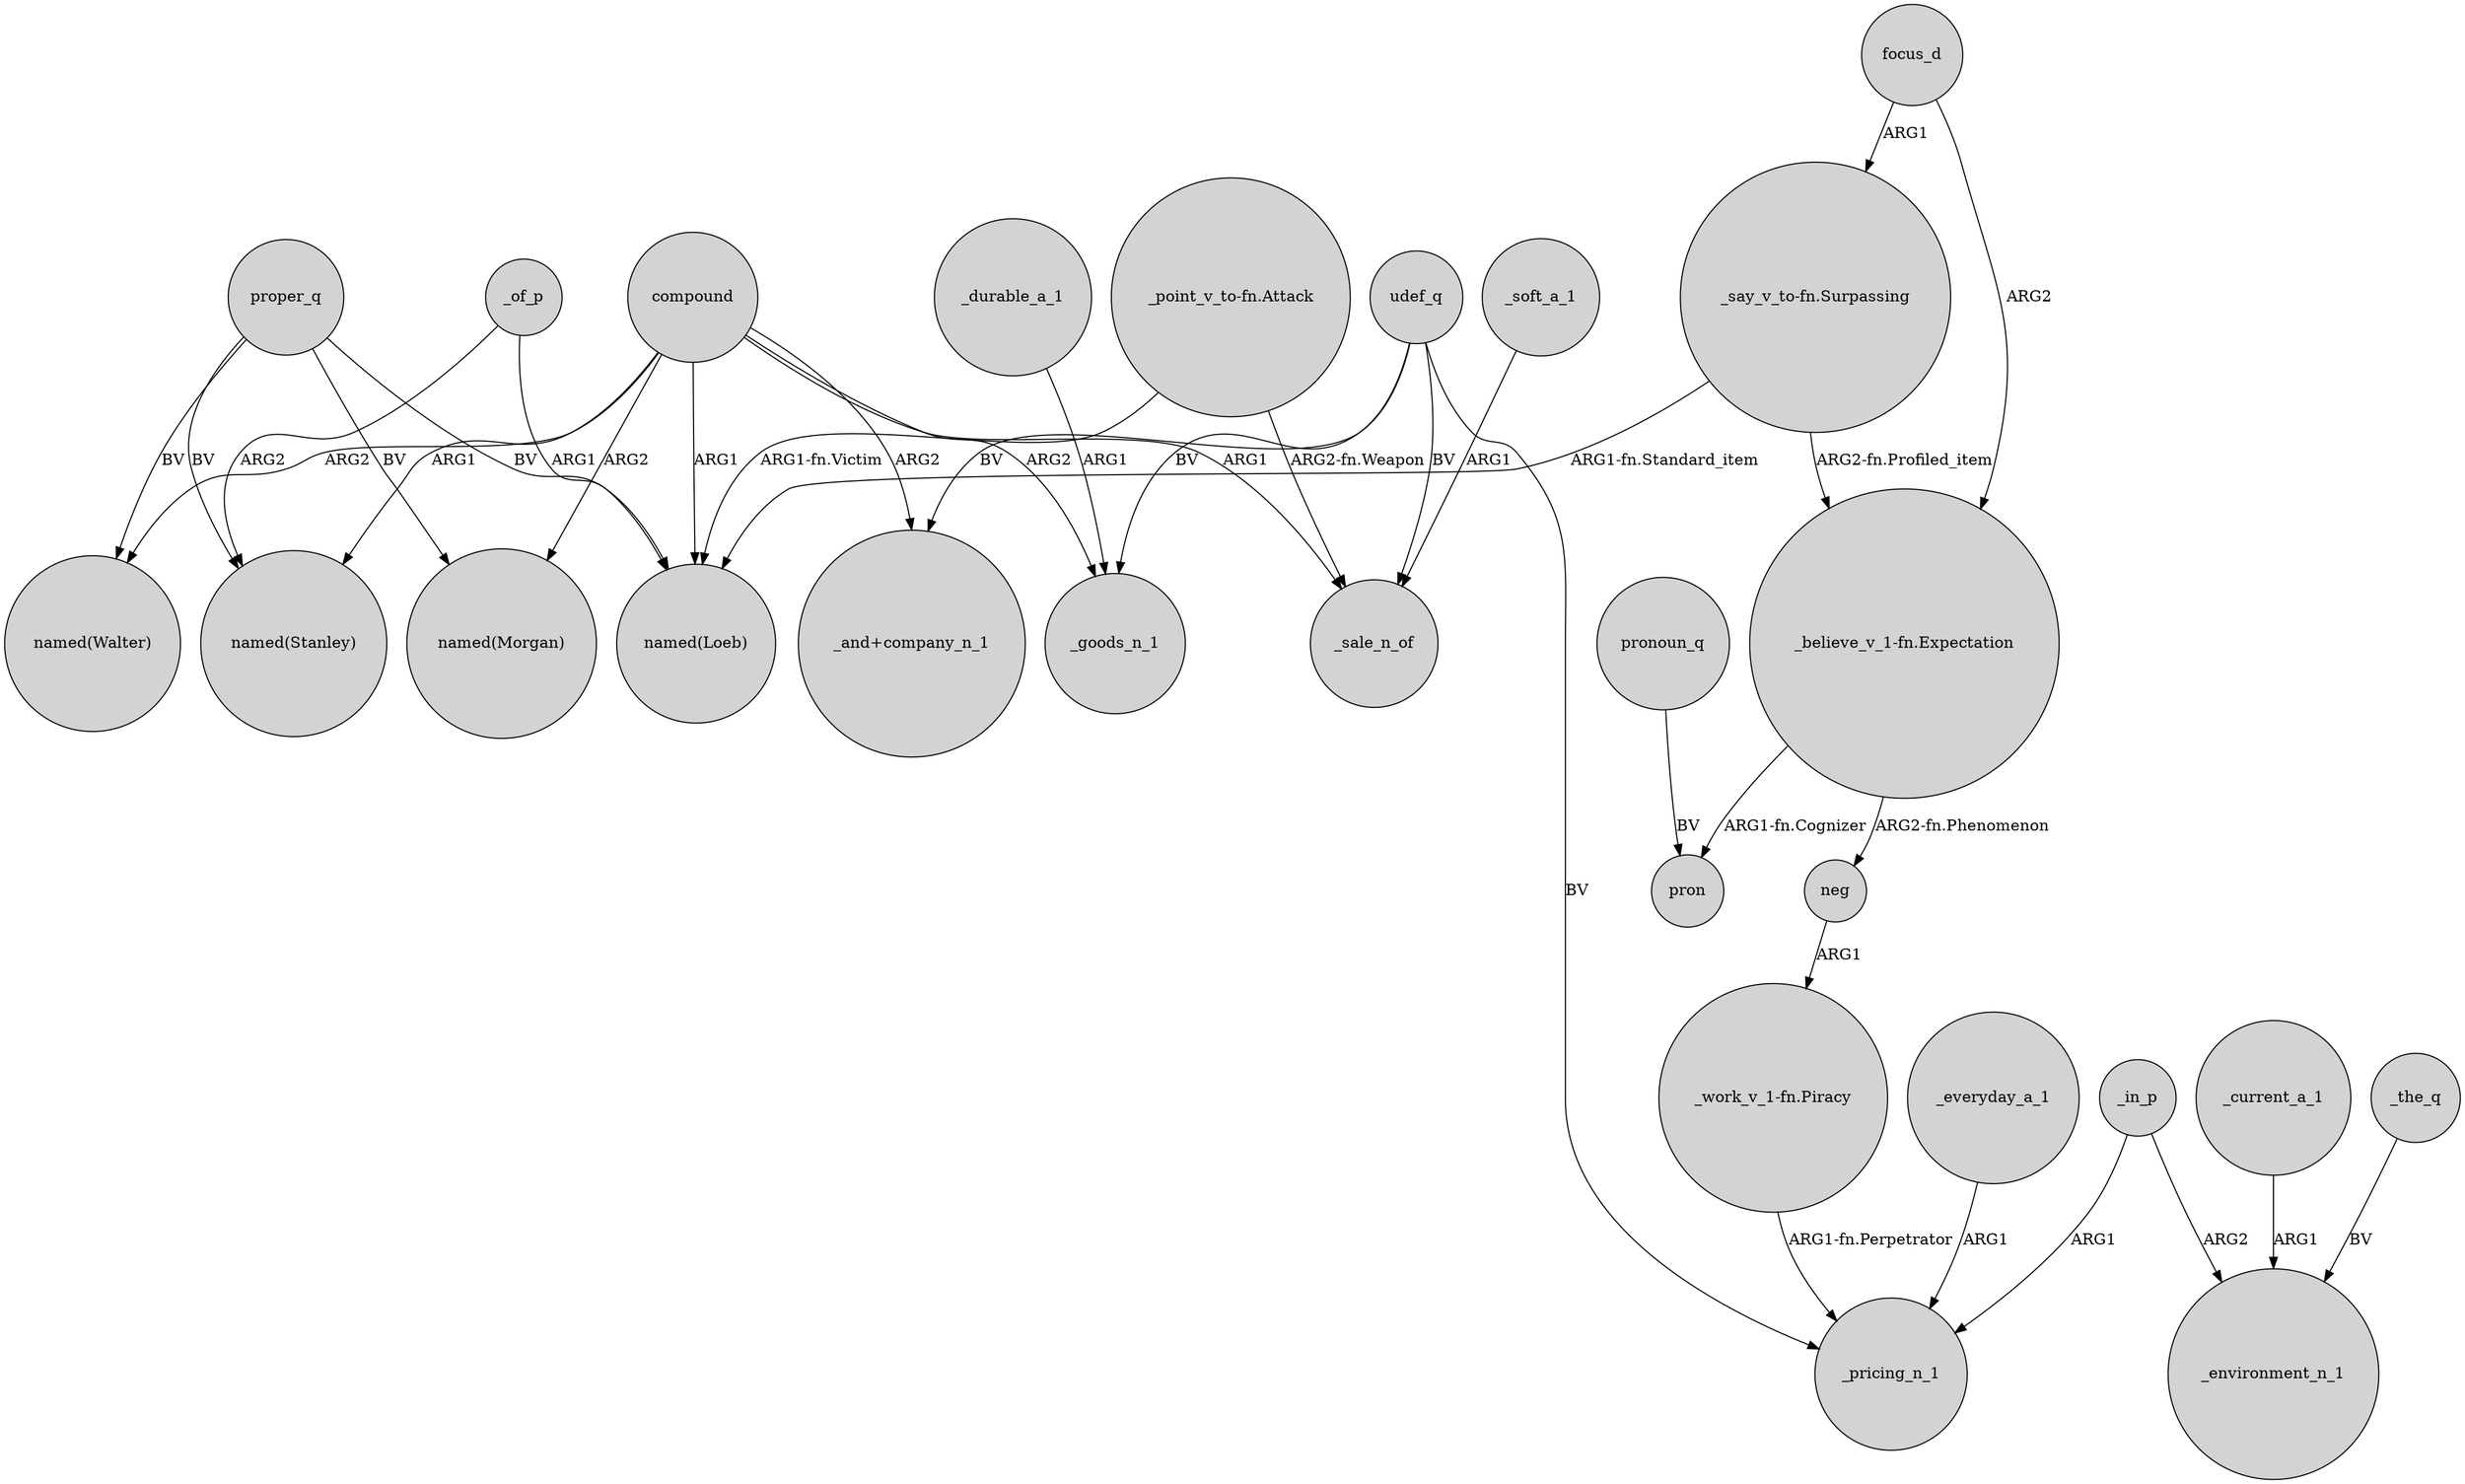 digraph {
	node [shape=circle style=filled]
	_durable_a_1 -> _goods_n_1 [label=ARG1]
	compound -> "named(Loeb)" [label=ARG1]
	_of_p -> "named(Stanley)" [label=ARG2]
	"_point_v_to-fn.Attack" -> "named(Loeb)" [label="ARG1-fn.Victim"]
	compound -> "_and+company_n_1" [label=ARG2]
	proper_q -> "named(Walter)" [label=BV]
	compound -> "named(Walter)" [label=ARG2]
	_current_a_1 -> _environment_n_1 [label=ARG1]
	proper_q -> "named(Stanley)" [label=BV]
	udef_q -> _sale_n_of [label=BV]
	pronoun_q -> pron [label=BV]
	_of_p -> "named(Loeb)" [label=ARG1]
	neg -> "_work_v_1-fn.Piracy" [label=ARG1]
	focus_d -> "_believe_v_1-fn.Expectation" [label=ARG2]
	_soft_a_1 -> _sale_n_of [label=ARG1]
	udef_q -> _pricing_n_1 [label=BV]
	compound -> "named(Morgan)" [label=ARG2]
	"_say_v_to-fn.Surpassing" -> "_believe_v_1-fn.Expectation" [label="ARG2-fn.Profiled_item"]
	"_point_v_to-fn.Attack" -> _sale_n_of [label="ARG2-fn.Weapon"]
	"_work_v_1-fn.Piracy" -> _pricing_n_1 [label="ARG1-fn.Perpetrator"]
	"_believe_v_1-fn.Expectation" -> neg [label="ARG2-fn.Phenomenon"]
	udef_q -> _goods_n_1 [label=BV]
	_everyday_a_1 -> _pricing_n_1 [label=ARG1]
	_in_p -> _pricing_n_1 [label=ARG1]
	proper_q -> "named(Loeb)" [label=BV]
	"_say_v_to-fn.Surpassing" -> "named(Loeb)" [label="ARG1-fn.Standard_item"]
	focus_d -> "_say_v_to-fn.Surpassing" [label=ARG1]
	"_believe_v_1-fn.Expectation" -> pron [label="ARG1-fn.Cognizer"]
	compound -> _goods_n_1 [label=ARG2]
	udef_q -> "_and+company_n_1" [label=BV]
	proper_q -> "named(Morgan)" [label=BV]
	compound -> "named(Stanley)" [label=ARG1]
	compound -> _sale_n_of [label=ARG1]
	_in_p -> _environment_n_1 [label=ARG2]
	_the_q -> _environment_n_1 [label=BV]
}
